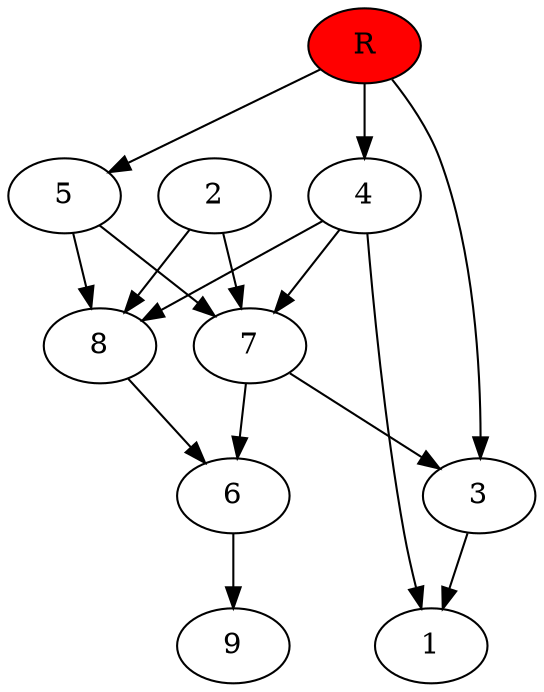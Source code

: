 digraph prb9024 {
	1
	2
	3
	4
	5
	6
	7
	8
	R [fillcolor="#ff0000" style=filled]
	2 -> 7
	2 -> 8
	3 -> 1
	4 -> 1
	4 -> 7
	4 -> 8
	5 -> 7
	5 -> 8
	6 -> 9
	7 -> 3
	7 -> 6
	8 -> 6
	R -> 3
	R -> 4
	R -> 5
}
